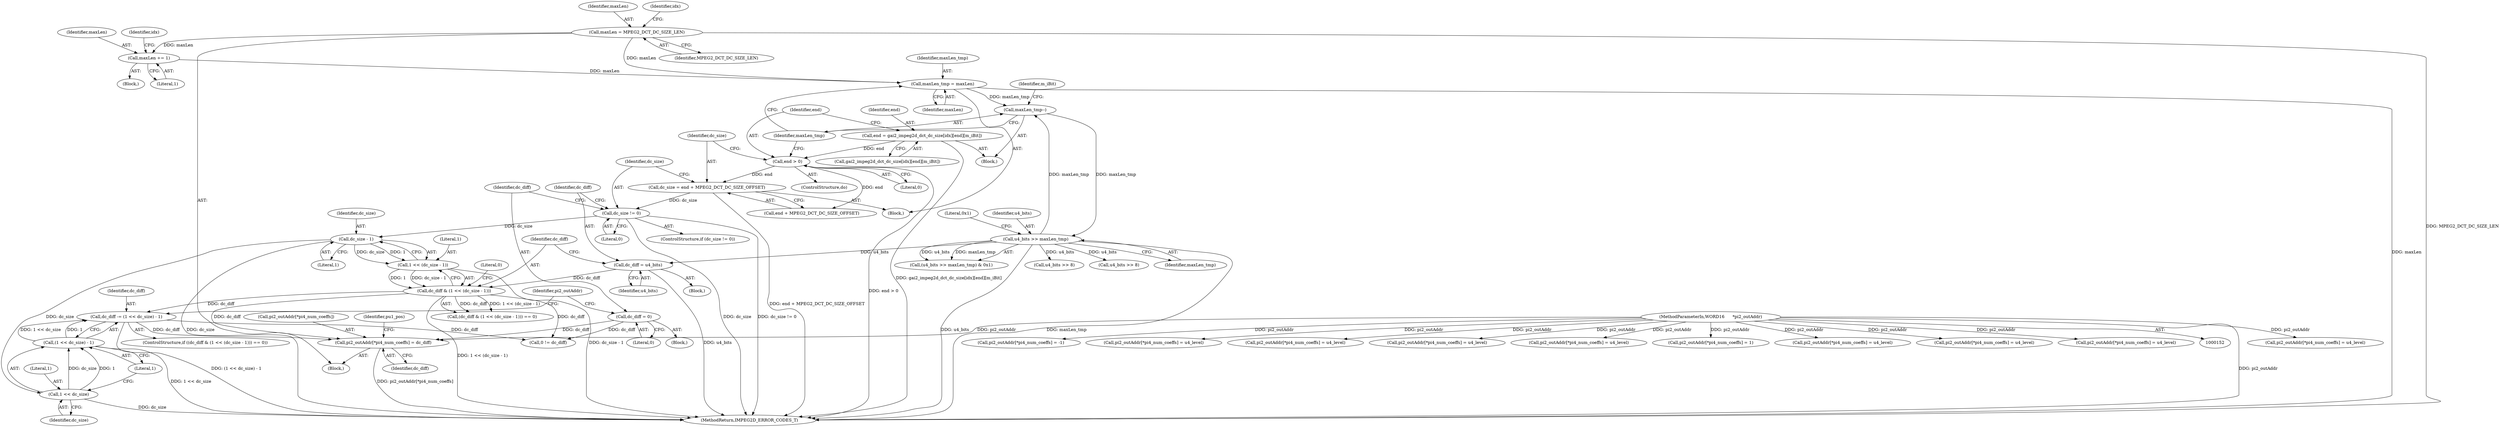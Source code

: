digraph "0_Android_8b4ed5a23175b7ffa56eea4678db7287f825e985@array" {
"1000303" [label="(Call,pi2_outAddr[*pi4_num_coeffs] = dc_diff)"];
"1000291" [label="(Call,dc_diff -= (1 << dc_size) - 1)"];
"1000293" [label="(Call,(1 << dc_size) - 1)"];
"1000294" [label="(Call,1 << dc_size)"];
"1000287" [label="(Call,dc_size - 1)"];
"1000273" [label="(Call,dc_size != 0)"];
"1000267" [label="(Call,dc_size = end + MPEG2_DCT_DC_SIZE_OFFSET)"];
"1000264" [label="(Call,end > 0)"];
"1000255" [label="(Call,end = gai2_impeg2d_dct_dc_size[idx][end][m_iBit])"];
"1000283" [label="(Call,dc_diff & (1 << (dc_size - 1)))"];
"1000278" [label="(Call,dc_diff = u4_bits)"];
"1000251" [label="(Call,u4_bits >> maxLen_tmp)"];
"1000244" [label="(Call,maxLen_tmp--)"];
"1000238" [label="(Call,maxLen_tmp = maxLen)"];
"1000216" [label="(Call,maxLen = MPEG2_DCT_DC_SIZE_LEN)"];
"1000227" [label="(Call,maxLen += 1)"];
"1000285" [label="(Call,1 << (dc_size - 1))"];
"1000300" [label="(Call,dc_diff = 0)"];
"1000154" [label="(MethodParameterIn,WORD16      *pi2_outAddr)"];
"1000794" [label="(Call,pi2_outAddr[*pi4_num_coeffs] = u4_level)"];
"1000232" [label="(Block,)"];
"1000266" [label="(Literal,0)"];
"1000292" [label="(Identifier,dc_diff)"];
"1000286" [label="(Literal,1)"];
"1000347" [label="(Call,pi2_outAddr[*pi4_num_coeffs] = -1)"];
"1001064" [label="(MethodReturn,IMPEG2D_ERROR_CODES_T)"];
"1000268" [label="(Identifier,dc_size)"];
"1000217" [label="(Identifier,maxLen)"];
"1000279" [label="(Identifier,dc_diff)"];
"1000227" [label="(Call,maxLen += 1)"];
"1000228" [label="(Identifier,maxLen)"];
"1000239" [label="(Identifier,maxLen_tmp)"];
"1000226" [label="(Block,)"];
"1000303" [label="(Call,pi2_outAddr[*pi4_num_coeffs] = dc_diff)"];
"1000274" [label="(Identifier,dc_size)"];
"1000950" [label="(Call,pi2_outAddr[*pi4_num_coeffs] = u4_level)"];
"1000285" [label="(Call,1 << (dc_size - 1))"];
"1000304" [label="(Call,pi2_outAddr[*pi4_num_coeffs])"];
"1000273" [label="(Call,dc_size != 0)"];
"1000425" [label="(Call,u4_bits >> 8)"];
"1000154" [label="(MethodParameterIn,WORD16      *pi2_outAddr)"];
"1000216" [label="(Call,maxLen = MPEG2_DCT_DC_SIZE_LEN)"];
"1000467" [label="(Call,pi2_outAddr[*pi4_num_coeffs] = u4_level)"];
"1000290" [label="(Literal,0)"];
"1000283" [label="(Call,dc_diff & (1 << (dc_size - 1)))"];
"1000245" [label="(Identifier,maxLen_tmp)"];
"1000750" [label="(Call,u4_bits >> 8)"];
"1000252" [label="(Identifier,u4_bits)"];
"1000229" [label="(Literal,1)"];
"1000636" [label="(Call,pi2_outAddr[*pi4_num_coeffs] = u4_level)"];
"1000272" [label="(ControlStructure,if (dc_size != 0))"];
"1000243" [label="(Block,)"];
"1000240" [label="(Identifier,maxLen)"];
"1000311" [label="(Identifier,pu1_pos)"];
"1001020" [label="(Call,pi2_outAddr[*pi4_num_coeffs] = u4_level)"];
"1000275" [label="(Literal,0)"];
"1000289" [label="(Literal,1)"];
"1000308" [label="(Identifier,dc_diff)"];
"1000297" [label="(Literal,1)"];
"1000356" [label="(Call,pi2_outAddr[*pi4_num_coeffs] = 1)"];
"1000296" [label="(Identifier,dc_size)"];
"1000305" [label="(Identifier,pi2_outAddr)"];
"1000295" [label="(Literal,1)"];
"1000281" [label="(ControlStructure,if ((dc_diff & (1 << (dc_size - 1))) == 0))"];
"1000276" [label="(Block,)"];
"1000247" [label="(Identifier,m_iBit)"];
"1000287" [label="(Call,dc_size - 1)"];
"1000220" [label="(Identifier,idx)"];
"1000282" [label="(Call,(dc_diff & (1 << (dc_size - 1))) == 0)"];
"1000231" [label="(Identifier,idx)"];
"1000301" [label="(Identifier,dc_diff)"];
"1000278" [label="(Call,dc_diff = u4_bits)"];
"1000302" [label="(Literal,0)"];
"1000293" [label="(Call,(1 << dc_size) - 1)"];
"1000577" [label="(Call,pi2_outAddr[*pi4_num_coeffs] = u4_level)"];
"1000291" [label="(Call,dc_diff -= (1 << dc_size) - 1)"];
"1000238" [label="(Call,maxLen_tmp = maxLen)"];
"1000251" [label="(Call,u4_bits >> maxLen_tmp)"];
"1000244" [label="(Call,maxLen_tmp--)"];
"1000264" [label="(Call,end > 0)"];
"1000256" [label="(Identifier,end)"];
"1000253" [label="(Identifier,maxLen_tmp)"];
"1000242" [label="(ControlStructure,do)"];
"1000255" [label="(Call,end = gai2_impeg2d_dct_dc_size[idx][end][m_iBit])"];
"1000218" [label="(Identifier,MPEG2_DCT_DC_SIZE_LEN)"];
"1000280" [label="(Identifier,u4_bits)"];
"1000250" [label="(Call,(u4_bits >> maxLen_tmp) & 0x1)"];
"1000257" [label="(Call,gai2_impeg2d_dct_dc_size[idx][end][m_iBit])"];
"1000706" [label="(Call,pi2_outAddr[*pi4_num_coeffs] = u4_level)"];
"1000267" [label="(Call,dc_size = end + MPEG2_DCT_DC_SIZE_OFFSET)"];
"1000269" [label="(Call,end + MPEG2_DCT_DC_SIZE_OFFSET)"];
"1000891" [label="(Call,pi2_outAddr[*pi4_num_coeffs] = u4_level)"];
"1000300" [label="(Call,dc_diff = 0)"];
"1000265" [label="(Identifier,end)"];
"1000254" [label="(Literal,0x1)"];
"1000294" [label="(Call,1 << dc_size)"];
"1000321" [label="(Call,0 != dc_diff)"];
"1000299" [label="(Block,)"];
"1000284" [label="(Identifier,dc_diff)"];
"1000211" [label="(Block,)"];
"1000288" [label="(Identifier,dc_size)"];
"1000303" -> "1000211"  [label="AST: "];
"1000303" -> "1000308"  [label="CFG: "];
"1000304" -> "1000303"  [label="AST: "];
"1000308" -> "1000303"  [label="AST: "];
"1000311" -> "1000303"  [label="CFG: "];
"1000303" -> "1001064"  [label="DDG: pi2_outAddr[*pi4_num_coeffs]"];
"1000291" -> "1000303"  [label="DDG: dc_diff"];
"1000283" -> "1000303"  [label="DDG: dc_diff"];
"1000300" -> "1000303"  [label="DDG: dc_diff"];
"1000154" -> "1000303"  [label="DDG: pi2_outAddr"];
"1000291" -> "1000281"  [label="AST: "];
"1000291" -> "1000293"  [label="CFG: "];
"1000292" -> "1000291"  [label="AST: "];
"1000293" -> "1000291"  [label="AST: "];
"1000305" -> "1000291"  [label="CFG: "];
"1000291" -> "1001064"  [label="DDG: (1 << dc_size) - 1"];
"1000293" -> "1000291"  [label="DDG: 1 << dc_size"];
"1000293" -> "1000291"  [label="DDG: 1"];
"1000283" -> "1000291"  [label="DDG: dc_diff"];
"1000291" -> "1000321"  [label="DDG: dc_diff"];
"1000293" -> "1000297"  [label="CFG: "];
"1000294" -> "1000293"  [label="AST: "];
"1000297" -> "1000293"  [label="AST: "];
"1000293" -> "1001064"  [label="DDG: 1 << dc_size"];
"1000294" -> "1000293"  [label="DDG: 1"];
"1000294" -> "1000293"  [label="DDG: dc_size"];
"1000294" -> "1000296"  [label="CFG: "];
"1000295" -> "1000294"  [label="AST: "];
"1000296" -> "1000294"  [label="AST: "];
"1000297" -> "1000294"  [label="CFG: "];
"1000294" -> "1001064"  [label="DDG: dc_size"];
"1000287" -> "1000294"  [label="DDG: dc_size"];
"1000287" -> "1000285"  [label="AST: "];
"1000287" -> "1000289"  [label="CFG: "];
"1000288" -> "1000287"  [label="AST: "];
"1000289" -> "1000287"  [label="AST: "];
"1000285" -> "1000287"  [label="CFG: "];
"1000287" -> "1001064"  [label="DDG: dc_size"];
"1000287" -> "1000285"  [label="DDG: dc_size"];
"1000287" -> "1000285"  [label="DDG: 1"];
"1000273" -> "1000287"  [label="DDG: dc_size"];
"1000273" -> "1000272"  [label="AST: "];
"1000273" -> "1000275"  [label="CFG: "];
"1000274" -> "1000273"  [label="AST: "];
"1000275" -> "1000273"  [label="AST: "];
"1000279" -> "1000273"  [label="CFG: "];
"1000301" -> "1000273"  [label="CFG: "];
"1000273" -> "1001064"  [label="DDG: dc_size"];
"1000273" -> "1001064"  [label="DDG: dc_size != 0"];
"1000267" -> "1000273"  [label="DDG: dc_size"];
"1000267" -> "1000232"  [label="AST: "];
"1000267" -> "1000269"  [label="CFG: "];
"1000268" -> "1000267"  [label="AST: "];
"1000269" -> "1000267"  [label="AST: "];
"1000274" -> "1000267"  [label="CFG: "];
"1000267" -> "1001064"  [label="DDG: end + MPEG2_DCT_DC_SIZE_OFFSET"];
"1000264" -> "1000267"  [label="DDG: end"];
"1000264" -> "1000242"  [label="AST: "];
"1000264" -> "1000266"  [label="CFG: "];
"1000265" -> "1000264"  [label="AST: "];
"1000266" -> "1000264"  [label="AST: "];
"1000245" -> "1000264"  [label="CFG: "];
"1000268" -> "1000264"  [label="CFG: "];
"1000264" -> "1001064"  [label="DDG: end > 0"];
"1000255" -> "1000264"  [label="DDG: end"];
"1000264" -> "1000269"  [label="DDG: end"];
"1000255" -> "1000243"  [label="AST: "];
"1000255" -> "1000257"  [label="CFG: "];
"1000256" -> "1000255"  [label="AST: "];
"1000257" -> "1000255"  [label="AST: "];
"1000265" -> "1000255"  [label="CFG: "];
"1000255" -> "1001064"  [label="DDG: gai2_impeg2d_dct_dc_size[idx][end][m_iBit]"];
"1000283" -> "1000282"  [label="AST: "];
"1000283" -> "1000285"  [label="CFG: "];
"1000284" -> "1000283"  [label="AST: "];
"1000285" -> "1000283"  [label="AST: "];
"1000290" -> "1000283"  [label="CFG: "];
"1000283" -> "1001064"  [label="DDG: 1 << (dc_size - 1)"];
"1000283" -> "1000282"  [label="DDG: dc_diff"];
"1000283" -> "1000282"  [label="DDG: 1 << (dc_size - 1)"];
"1000278" -> "1000283"  [label="DDG: dc_diff"];
"1000285" -> "1000283"  [label="DDG: 1"];
"1000285" -> "1000283"  [label="DDG: dc_size - 1"];
"1000283" -> "1000321"  [label="DDG: dc_diff"];
"1000278" -> "1000276"  [label="AST: "];
"1000278" -> "1000280"  [label="CFG: "];
"1000279" -> "1000278"  [label="AST: "];
"1000280" -> "1000278"  [label="AST: "];
"1000284" -> "1000278"  [label="CFG: "];
"1000278" -> "1001064"  [label="DDG: u4_bits"];
"1000251" -> "1000278"  [label="DDG: u4_bits"];
"1000251" -> "1000250"  [label="AST: "];
"1000251" -> "1000253"  [label="CFG: "];
"1000252" -> "1000251"  [label="AST: "];
"1000253" -> "1000251"  [label="AST: "];
"1000254" -> "1000251"  [label="CFG: "];
"1000251" -> "1001064"  [label="DDG: maxLen_tmp"];
"1000251" -> "1001064"  [label="DDG: u4_bits"];
"1000251" -> "1000244"  [label="DDG: maxLen_tmp"];
"1000251" -> "1000250"  [label="DDG: u4_bits"];
"1000251" -> "1000250"  [label="DDG: maxLen_tmp"];
"1000244" -> "1000251"  [label="DDG: maxLen_tmp"];
"1000251" -> "1000425"  [label="DDG: u4_bits"];
"1000251" -> "1000750"  [label="DDG: u4_bits"];
"1000244" -> "1000243"  [label="AST: "];
"1000244" -> "1000245"  [label="CFG: "];
"1000245" -> "1000244"  [label="AST: "];
"1000247" -> "1000244"  [label="CFG: "];
"1000238" -> "1000244"  [label="DDG: maxLen_tmp"];
"1000238" -> "1000232"  [label="AST: "];
"1000238" -> "1000240"  [label="CFG: "];
"1000239" -> "1000238"  [label="AST: "];
"1000240" -> "1000238"  [label="AST: "];
"1000245" -> "1000238"  [label="CFG: "];
"1000238" -> "1001064"  [label="DDG: maxLen"];
"1000216" -> "1000238"  [label="DDG: maxLen"];
"1000227" -> "1000238"  [label="DDG: maxLen"];
"1000216" -> "1000211"  [label="AST: "];
"1000216" -> "1000218"  [label="CFG: "];
"1000217" -> "1000216"  [label="AST: "];
"1000218" -> "1000216"  [label="AST: "];
"1000220" -> "1000216"  [label="CFG: "];
"1000216" -> "1001064"  [label="DDG: MPEG2_DCT_DC_SIZE_LEN"];
"1000216" -> "1000227"  [label="DDG: maxLen"];
"1000227" -> "1000226"  [label="AST: "];
"1000227" -> "1000229"  [label="CFG: "];
"1000228" -> "1000227"  [label="AST: "];
"1000229" -> "1000227"  [label="AST: "];
"1000231" -> "1000227"  [label="CFG: "];
"1000286" -> "1000285"  [label="AST: "];
"1000285" -> "1001064"  [label="DDG: dc_size - 1"];
"1000300" -> "1000299"  [label="AST: "];
"1000300" -> "1000302"  [label="CFG: "];
"1000301" -> "1000300"  [label="AST: "];
"1000302" -> "1000300"  [label="AST: "];
"1000305" -> "1000300"  [label="CFG: "];
"1000300" -> "1000321"  [label="DDG: dc_diff"];
"1000154" -> "1000152"  [label="AST: "];
"1000154" -> "1001064"  [label="DDG: pi2_outAddr"];
"1000154" -> "1000347"  [label="DDG: pi2_outAddr"];
"1000154" -> "1000356"  [label="DDG: pi2_outAddr"];
"1000154" -> "1000467"  [label="DDG: pi2_outAddr"];
"1000154" -> "1000577"  [label="DDG: pi2_outAddr"];
"1000154" -> "1000636"  [label="DDG: pi2_outAddr"];
"1000154" -> "1000706"  [label="DDG: pi2_outAddr"];
"1000154" -> "1000794"  [label="DDG: pi2_outAddr"];
"1000154" -> "1000891"  [label="DDG: pi2_outAddr"];
"1000154" -> "1000950"  [label="DDG: pi2_outAddr"];
"1000154" -> "1001020"  [label="DDG: pi2_outAddr"];
}
